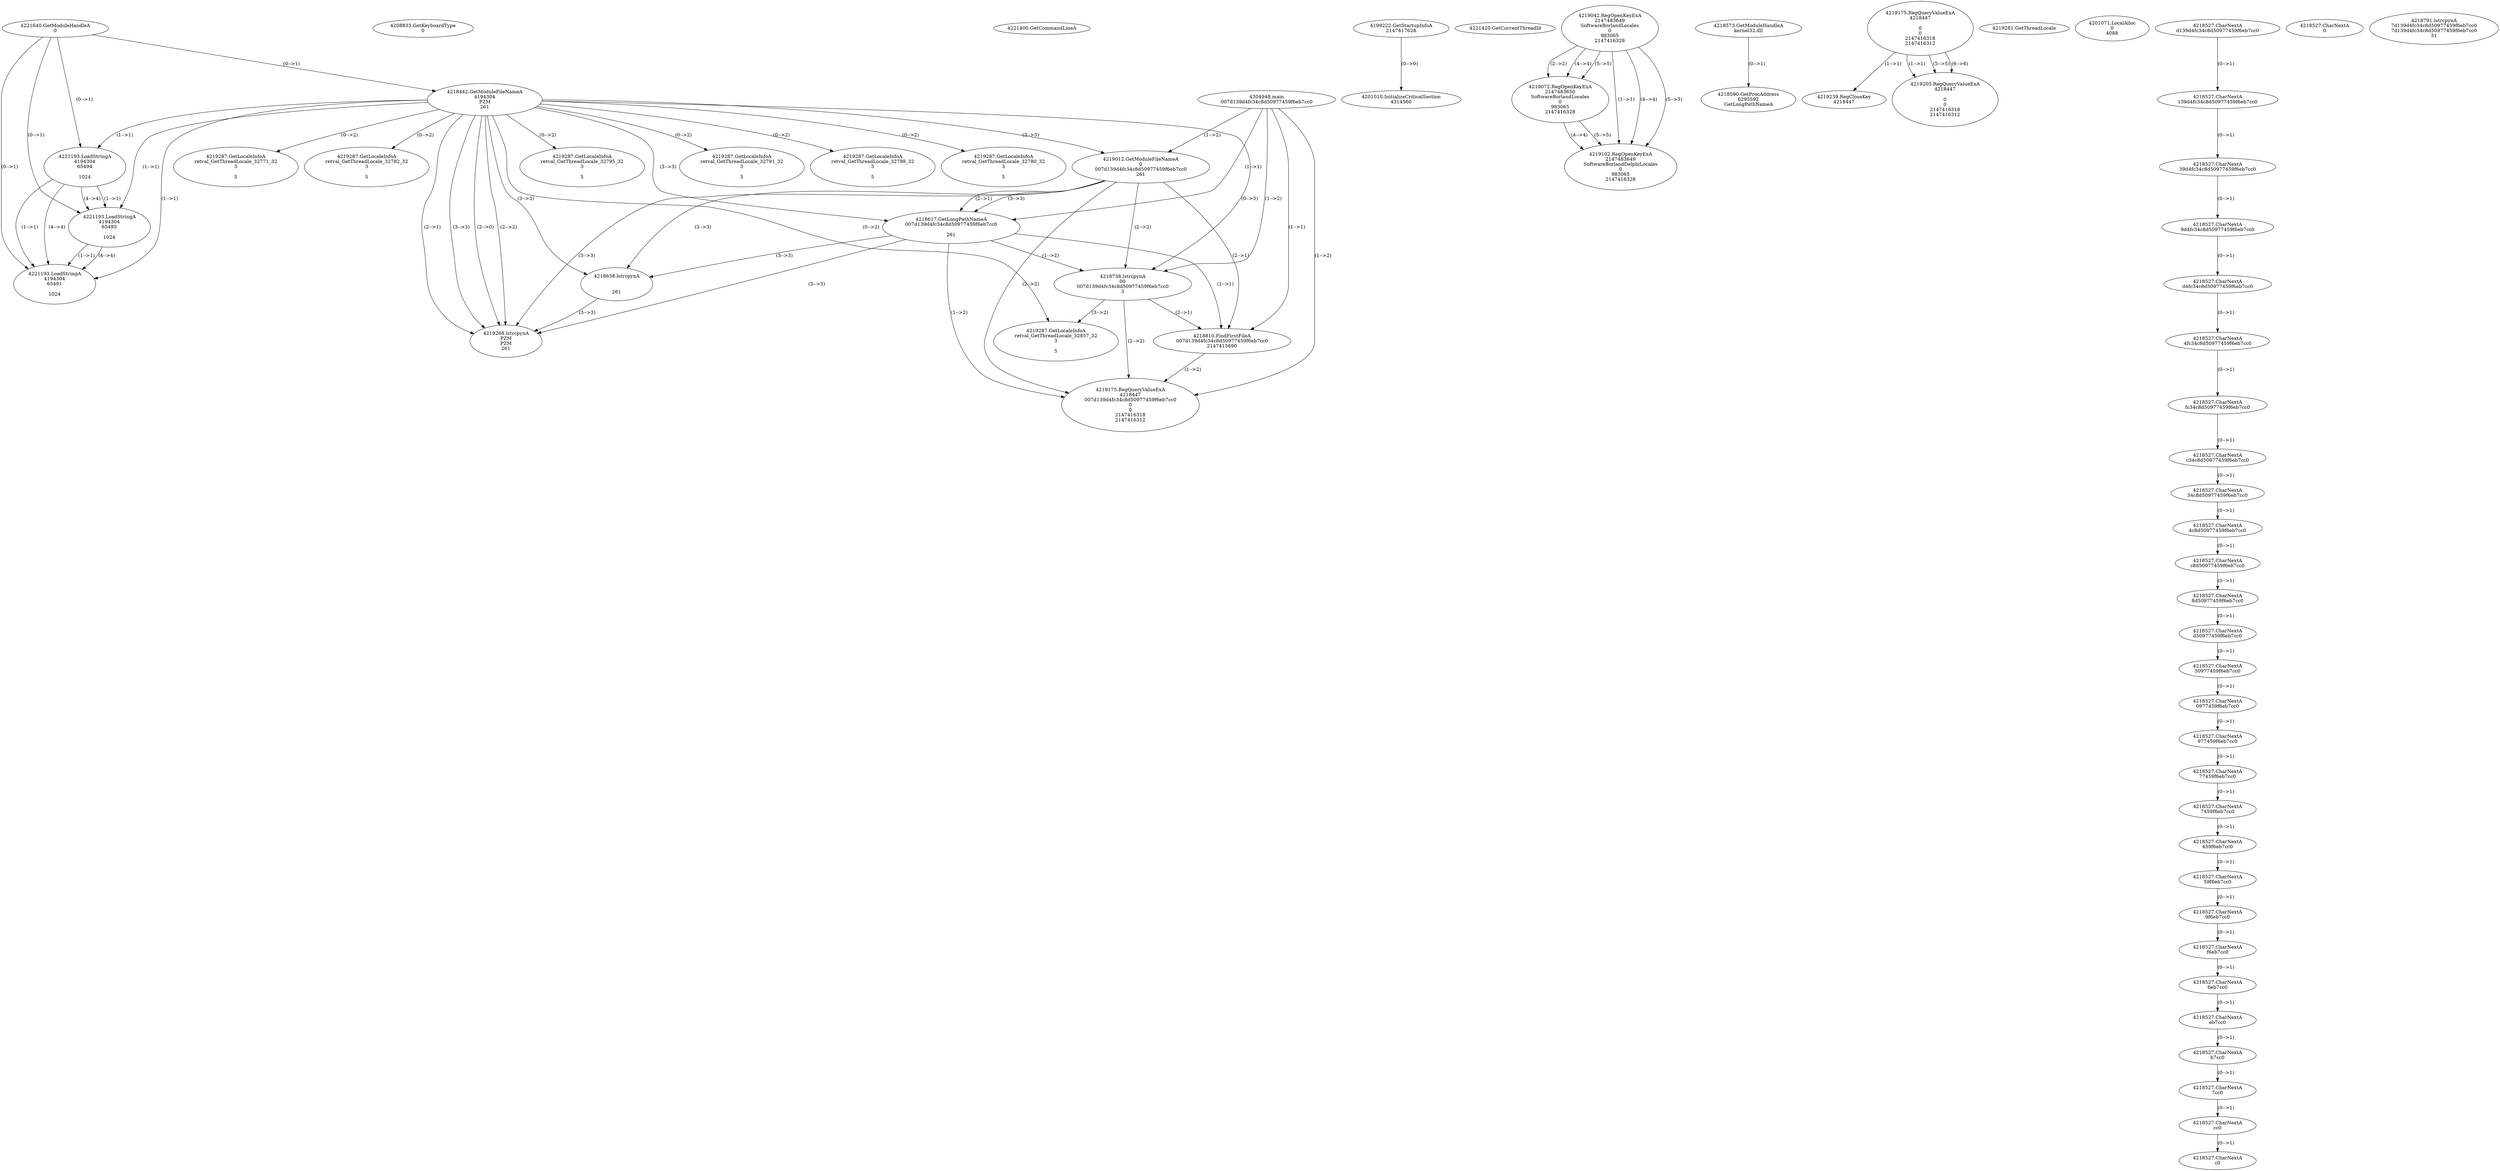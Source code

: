 // Global SCDG with merge call
digraph {
	0 [label="4304948.main
007d139d4fc34c8d50977459f6eb7cc0"]
	1 [label="4221640.GetModuleHandleA
0"]
	2 [label="4208833.GetKeyboardType
0"]
	3 [label="4221400.GetCommandLineA
"]
	4 [label="4199222.GetStartupInfoA
2147417628"]
	5 [label="4221420.GetCurrentThreadId
"]
	6 [label="4218442.GetModuleFileNameA
4194304
PZM
261"]
	1 -> 6 [label="(0-->1)"]
	7 [label="4219012.GetModuleFileNameA
0
007d139d4fc34c8d50977459f6eb7cc0
261"]
	0 -> 7 [label="(1-->2)"]
	6 -> 7 [label="(3-->3)"]
	8 [label="4219042.RegOpenKeyExA
2147483649
Software\Borland\Locales
0
983065
2147416328"]
	9 [label="4219072.RegOpenKeyExA
2147483650
Software\Borland\Locales
0
983065
2147416328"]
	8 -> 9 [label="(2-->2)"]
	8 -> 9 [label="(4-->4)"]
	8 -> 9 [label="(5-->5)"]
	10 [label="4219102.RegOpenKeyExA
2147483649
Software\Borland\Delphi\Locales
0
983065
2147416328"]
	8 -> 10 [label="(1-->1)"]
	8 -> 10 [label="(4-->4)"]
	9 -> 10 [label="(4-->4)"]
	8 -> 10 [label="(5-->5)"]
	9 -> 10 [label="(5-->5)"]
	11 [label="4218573.GetModuleHandleA
kernel32.dll"]
	12 [label="4218590.GetProcAddress
6295592
GetLongPathNameA"]
	11 -> 12 [label="(0-->1)"]
	13 [label="4218617.GetLongPathNameA
007d139d4fc34c8d50977459f6eb7cc0

261"]
	0 -> 13 [label="(1-->1)"]
	7 -> 13 [label="(2-->1)"]
	6 -> 13 [label="(3-->3)"]
	7 -> 13 [label="(3-->3)"]
	14 [label="4218638.lstrcpynA


261"]
	6 -> 14 [label="(3-->3)"]
	7 -> 14 [label="(3-->3)"]
	13 -> 14 [label="(3-->3)"]
	15 [label="4219175.RegQueryValueExA
4218447

0
0
2147416318
2147416312"]
	16 [label="4219239.RegCloseKey
4218447"]
	15 -> 16 [label="(1-->1)"]
	17 [label="4219268.lstrcpynA
PZM
PZM
261"]
	6 -> 17 [label="(2-->1)"]
	6 -> 17 [label="(2-->2)"]
	6 -> 17 [label="(3-->3)"]
	7 -> 17 [label="(3-->3)"]
	13 -> 17 [label="(3-->3)"]
	14 -> 17 [label="(3-->3)"]
	6 -> 17 [label="(2-->0)"]
	18 [label="4219281.GetThreadLocale
"]
	19 [label="4219287.GetLocaleInfoA
retval_GetThreadLocale_32791_32
3

5"]
	6 -> 19 [label="(0-->2)"]
	20 [label="4221193.LoadStringA
4194304
65494

1024"]
	1 -> 20 [label="(0-->1)"]
	6 -> 20 [label="(1-->1)"]
	21 [label="4221193.LoadStringA
4194304
65493

1024"]
	1 -> 21 [label="(0-->1)"]
	6 -> 21 [label="(1-->1)"]
	20 -> 21 [label="(1-->1)"]
	20 -> 21 [label="(4-->4)"]
	22 [label="4219205.RegQueryValueExA
4218447

0
0
2147416318
2147416312"]
	15 -> 22 [label="(1-->1)"]
	15 -> 22 [label="(5-->5)"]
	15 -> 22 [label="(6-->6)"]
	23 [label="4219287.GetLocaleInfoA
retval_GetThreadLocale_32798_32
3

5"]
	6 -> 23 [label="(0-->2)"]
	24 [label="4219287.GetLocaleInfoA
retval_GetThreadLocale_32780_32
3

5"]
	6 -> 24 [label="(0-->2)"]
	25 [label="4201010.InitializeCriticalSection
4314560"]
	4 -> 25 [label="(0-->0)"]
	26 [label="4201071.LocalAlloc
0
4088"]
	27 [label="4221193.LoadStringA
4194304
65491

1024"]
	1 -> 27 [label="(0-->1)"]
	6 -> 27 [label="(1-->1)"]
	20 -> 27 [label="(1-->1)"]
	21 -> 27 [label="(1-->1)"]
	20 -> 27 [label="(4-->4)"]
	21 -> 27 [label="(4-->4)"]
	28 [label="4218738.lstrcpynA
00
007d139d4fc34c8d50977459f6eb7cc0
3"]
	0 -> 28 [label="(1-->2)"]
	7 -> 28 [label="(2-->2)"]
	13 -> 28 [label="(1-->2)"]
	6 -> 28 [label="(0-->3)"]
	29 [label="4218527.CharNextA
d139d4fc34c8d50977459f6eb7cc0"]
	30 [label="4218527.CharNextA
139d4fc34c8d50977459f6eb7cc0"]
	29 -> 30 [label="(0-->1)"]
	31 [label="4218527.CharNextA
39d4fc34c8d50977459f6eb7cc0"]
	30 -> 31 [label="(0-->1)"]
	32 [label="4218527.CharNextA
9d4fc34c8d50977459f6eb7cc0"]
	31 -> 32 [label="(0-->1)"]
	33 [label="4218527.CharNextA
d4fc34c8d50977459f6eb7cc0"]
	32 -> 33 [label="(0-->1)"]
	34 [label="4218527.CharNextA
4fc34c8d50977459f6eb7cc0"]
	33 -> 34 [label="(0-->1)"]
	35 [label="4218527.CharNextA
fc34c8d50977459f6eb7cc0"]
	34 -> 35 [label="(0-->1)"]
	36 [label="4218527.CharNextA
c34c8d50977459f6eb7cc0"]
	35 -> 36 [label="(0-->1)"]
	37 [label="4218527.CharNextA
34c8d50977459f6eb7cc0"]
	36 -> 37 [label="(0-->1)"]
	38 [label="4218527.CharNextA
4c8d50977459f6eb7cc0"]
	37 -> 38 [label="(0-->1)"]
	39 [label="4218527.CharNextA
c8d50977459f6eb7cc0"]
	38 -> 39 [label="(0-->1)"]
	40 [label="4218527.CharNextA
8d50977459f6eb7cc0"]
	39 -> 40 [label="(0-->1)"]
	41 [label="4218527.CharNextA
d50977459f6eb7cc0"]
	40 -> 41 [label="(0-->1)"]
	42 [label="4218527.CharNextA
50977459f6eb7cc0"]
	41 -> 42 [label="(0-->1)"]
	43 [label="4218527.CharNextA
0977459f6eb7cc0"]
	42 -> 43 [label="(0-->1)"]
	44 [label="4218527.CharNextA
977459f6eb7cc0"]
	43 -> 44 [label="(0-->1)"]
	45 [label="4218527.CharNextA
77459f6eb7cc0"]
	44 -> 45 [label="(0-->1)"]
	46 [label="4218527.CharNextA
7459f6eb7cc0"]
	45 -> 46 [label="(0-->1)"]
	47 [label="4218527.CharNextA
459f6eb7cc0"]
	46 -> 47 [label="(0-->1)"]
	48 [label="4218527.CharNextA
59f6eb7cc0"]
	47 -> 48 [label="(0-->1)"]
	49 [label="4218527.CharNextA
9f6eb7cc0"]
	48 -> 49 [label="(0-->1)"]
	50 [label="4218527.CharNextA
f6eb7cc0"]
	49 -> 50 [label="(0-->1)"]
	51 [label="4218527.CharNextA
6eb7cc0"]
	50 -> 51 [label="(0-->1)"]
	52 [label="4218527.CharNextA
eb7cc0"]
	51 -> 52 [label="(0-->1)"]
	53 [label="4218527.CharNextA
b7cc0"]
	52 -> 53 [label="(0-->1)"]
	54 [label="4218527.CharNextA
7cc0"]
	53 -> 54 [label="(0-->1)"]
	55 [label="4218527.CharNextA
cc0"]
	54 -> 55 [label="(0-->1)"]
	56 [label="4218527.CharNextA
c0"]
	55 -> 56 [label="(0-->1)"]
	57 [label="4218527.CharNextA
0"]
	58 [label="4218791.lstrcpynA
7d139d4fc34c8d50977459f6eb7cc0
7d139d4fc34c8d50977459f6eb7cc0
31"]
	59 [label="4218810.FindFirstFileA
007d139d4fc34c8d50977459f6eb7cc0
2147415690"]
	0 -> 59 [label="(1-->1)"]
	7 -> 59 [label="(2-->1)"]
	13 -> 59 [label="(1-->1)"]
	28 -> 59 [label="(2-->1)"]
	60 [label="4219175.RegQueryValueExA
4218447
007d139d4fc34c8d50977459f6eb7cc0
0
0
2147416318
2147416312"]
	0 -> 60 [label="(1-->2)"]
	7 -> 60 [label="(2-->2)"]
	13 -> 60 [label="(1-->2)"]
	28 -> 60 [label="(2-->2)"]
	59 -> 60 [label="(1-->2)"]
	61 [label="4219287.GetLocaleInfoA
retval_GetThreadLocale_32857_32
3

5"]
	6 -> 61 [label="(0-->2)"]
	28 -> 61 [label="(3-->2)"]
	62 [label="4219287.GetLocaleInfoA
retval_GetThreadLocale_32771_32
3

5"]
	6 -> 62 [label="(0-->2)"]
	63 [label="4219287.GetLocaleInfoA
retval_GetThreadLocale_32782_32
3

5"]
	6 -> 63 [label="(0-->2)"]
	64 [label="4219287.GetLocaleInfoA
retval_GetThreadLocale_32795_32
3

5"]
	6 -> 64 [label="(0-->2)"]
}
